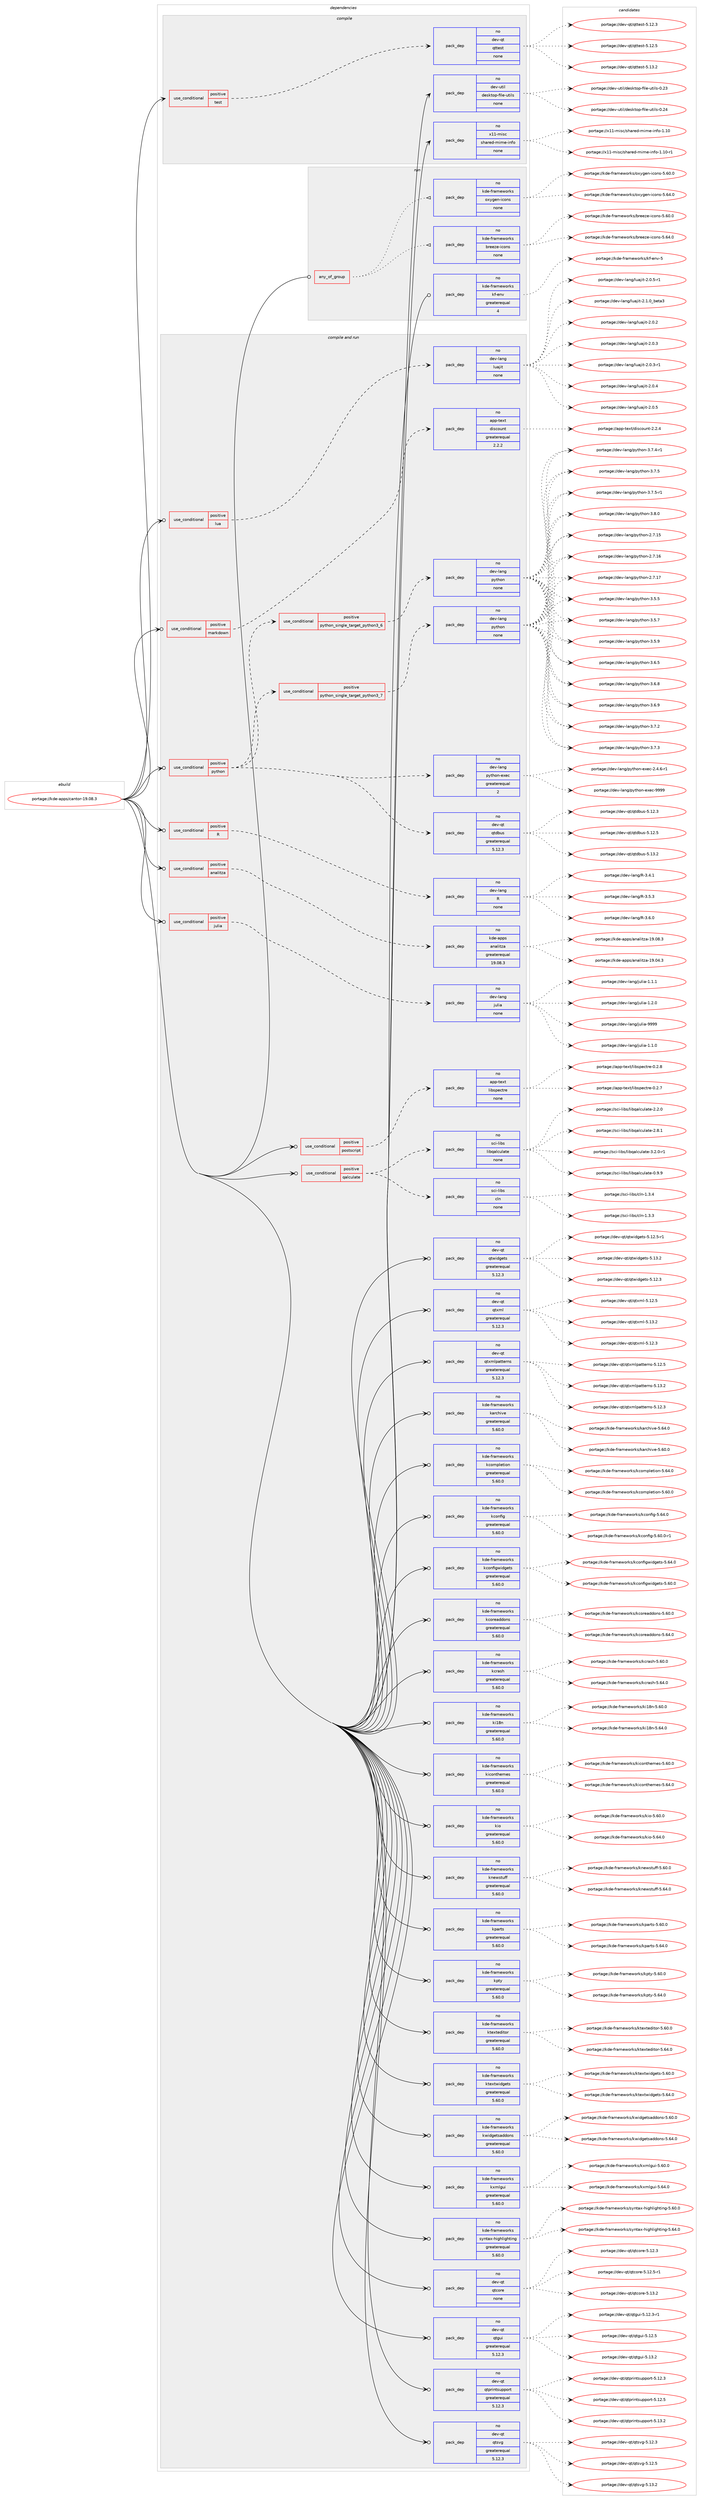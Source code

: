 digraph prolog {

# *************
# Graph options
# *************

newrank=true;
concentrate=true;
compound=true;
graph [rankdir=LR,fontname=Helvetica,fontsize=10,ranksep=1.5];#, ranksep=2.5, nodesep=0.2];
edge  [arrowhead=vee];
node  [fontname=Helvetica,fontsize=10];

# **********
# The ebuild
# **********

subgraph cluster_leftcol {
color=gray;
rank=same;
label=<<i>ebuild</i>>;
id [label="portage://kde-apps/cantor-19.08.3", color=red, width=4, href="../kde-apps/cantor-19.08.3.svg"];
}

# ****************
# The dependencies
# ****************

subgraph cluster_midcol {
color=gray;
label=<<i>dependencies</i>>;
subgraph cluster_compile {
fillcolor="#eeeeee";
style=filled;
label=<<i>compile</i>>;
subgraph cond74931 {
dependency285384 [label=<<TABLE BORDER="0" CELLBORDER="1" CELLSPACING="0" CELLPADDING="4"><TR><TD ROWSPAN="3" CELLPADDING="10">use_conditional</TD></TR><TR><TD>positive</TD></TR><TR><TD>test</TD></TR></TABLE>>, shape=none, color=red];
subgraph pack206241 {
dependency285385 [label=<<TABLE BORDER="0" CELLBORDER="1" CELLSPACING="0" CELLPADDING="4" WIDTH="220"><TR><TD ROWSPAN="6" CELLPADDING="30">pack_dep</TD></TR><TR><TD WIDTH="110">no</TD></TR><TR><TD>dev-qt</TD></TR><TR><TD>qttest</TD></TR><TR><TD>none</TD></TR><TR><TD></TD></TR></TABLE>>, shape=none, color=blue];
}
dependency285384:e -> dependency285385:w [weight=20,style="dashed",arrowhead="vee"];
}
id:e -> dependency285384:w [weight=20,style="solid",arrowhead="vee"];
subgraph pack206242 {
dependency285386 [label=<<TABLE BORDER="0" CELLBORDER="1" CELLSPACING="0" CELLPADDING="4" WIDTH="220"><TR><TD ROWSPAN="6" CELLPADDING="30">pack_dep</TD></TR><TR><TD WIDTH="110">no</TD></TR><TR><TD>dev-util</TD></TR><TR><TD>desktop-file-utils</TD></TR><TR><TD>none</TD></TR><TR><TD></TD></TR></TABLE>>, shape=none, color=blue];
}
id:e -> dependency285386:w [weight=20,style="solid",arrowhead="vee"];
subgraph pack206243 {
dependency285387 [label=<<TABLE BORDER="0" CELLBORDER="1" CELLSPACING="0" CELLPADDING="4" WIDTH="220"><TR><TD ROWSPAN="6" CELLPADDING="30">pack_dep</TD></TR><TR><TD WIDTH="110">no</TD></TR><TR><TD>x11-misc</TD></TR><TR><TD>shared-mime-info</TD></TR><TR><TD>none</TD></TR><TR><TD></TD></TR></TABLE>>, shape=none, color=blue];
}
id:e -> dependency285387:w [weight=20,style="solid",arrowhead="vee"];
}
subgraph cluster_compileandrun {
fillcolor="#eeeeee";
style=filled;
label=<<i>compile and run</i>>;
subgraph cond74932 {
dependency285388 [label=<<TABLE BORDER="0" CELLBORDER="1" CELLSPACING="0" CELLPADDING="4"><TR><TD ROWSPAN="3" CELLPADDING="10">use_conditional</TD></TR><TR><TD>positive</TD></TR><TR><TD>R</TD></TR></TABLE>>, shape=none, color=red];
subgraph pack206244 {
dependency285389 [label=<<TABLE BORDER="0" CELLBORDER="1" CELLSPACING="0" CELLPADDING="4" WIDTH="220"><TR><TD ROWSPAN="6" CELLPADDING="30">pack_dep</TD></TR><TR><TD WIDTH="110">no</TD></TR><TR><TD>dev-lang</TD></TR><TR><TD>R</TD></TR><TR><TD>none</TD></TR><TR><TD></TD></TR></TABLE>>, shape=none, color=blue];
}
dependency285388:e -> dependency285389:w [weight=20,style="dashed",arrowhead="vee"];
}
id:e -> dependency285388:w [weight=20,style="solid",arrowhead="odotvee"];
subgraph cond74933 {
dependency285390 [label=<<TABLE BORDER="0" CELLBORDER="1" CELLSPACING="0" CELLPADDING="4"><TR><TD ROWSPAN="3" CELLPADDING="10">use_conditional</TD></TR><TR><TD>positive</TD></TR><TR><TD>analitza</TD></TR></TABLE>>, shape=none, color=red];
subgraph pack206245 {
dependency285391 [label=<<TABLE BORDER="0" CELLBORDER="1" CELLSPACING="0" CELLPADDING="4" WIDTH="220"><TR><TD ROWSPAN="6" CELLPADDING="30">pack_dep</TD></TR><TR><TD WIDTH="110">no</TD></TR><TR><TD>kde-apps</TD></TR><TR><TD>analitza</TD></TR><TR><TD>greaterequal</TD></TR><TR><TD>19.08.3</TD></TR></TABLE>>, shape=none, color=blue];
}
dependency285390:e -> dependency285391:w [weight=20,style="dashed",arrowhead="vee"];
}
id:e -> dependency285390:w [weight=20,style="solid",arrowhead="odotvee"];
subgraph cond74934 {
dependency285392 [label=<<TABLE BORDER="0" CELLBORDER="1" CELLSPACING="0" CELLPADDING="4"><TR><TD ROWSPAN="3" CELLPADDING="10">use_conditional</TD></TR><TR><TD>positive</TD></TR><TR><TD>julia</TD></TR></TABLE>>, shape=none, color=red];
subgraph pack206246 {
dependency285393 [label=<<TABLE BORDER="0" CELLBORDER="1" CELLSPACING="0" CELLPADDING="4" WIDTH="220"><TR><TD ROWSPAN="6" CELLPADDING="30">pack_dep</TD></TR><TR><TD WIDTH="110">no</TD></TR><TR><TD>dev-lang</TD></TR><TR><TD>julia</TD></TR><TR><TD>none</TD></TR><TR><TD></TD></TR></TABLE>>, shape=none, color=blue];
}
dependency285392:e -> dependency285393:w [weight=20,style="dashed",arrowhead="vee"];
}
id:e -> dependency285392:w [weight=20,style="solid",arrowhead="odotvee"];
subgraph cond74935 {
dependency285394 [label=<<TABLE BORDER="0" CELLBORDER="1" CELLSPACING="0" CELLPADDING="4"><TR><TD ROWSPAN="3" CELLPADDING="10">use_conditional</TD></TR><TR><TD>positive</TD></TR><TR><TD>lua</TD></TR></TABLE>>, shape=none, color=red];
subgraph pack206247 {
dependency285395 [label=<<TABLE BORDER="0" CELLBORDER="1" CELLSPACING="0" CELLPADDING="4" WIDTH="220"><TR><TD ROWSPAN="6" CELLPADDING="30">pack_dep</TD></TR><TR><TD WIDTH="110">no</TD></TR><TR><TD>dev-lang</TD></TR><TR><TD>luajit</TD></TR><TR><TD>none</TD></TR><TR><TD></TD></TR></TABLE>>, shape=none, color=blue];
}
dependency285394:e -> dependency285395:w [weight=20,style="dashed",arrowhead="vee"];
}
id:e -> dependency285394:w [weight=20,style="solid",arrowhead="odotvee"];
subgraph cond74936 {
dependency285396 [label=<<TABLE BORDER="0" CELLBORDER="1" CELLSPACING="0" CELLPADDING="4"><TR><TD ROWSPAN="3" CELLPADDING="10">use_conditional</TD></TR><TR><TD>positive</TD></TR><TR><TD>markdown</TD></TR></TABLE>>, shape=none, color=red];
subgraph pack206248 {
dependency285397 [label=<<TABLE BORDER="0" CELLBORDER="1" CELLSPACING="0" CELLPADDING="4" WIDTH="220"><TR><TD ROWSPAN="6" CELLPADDING="30">pack_dep</TD></TR><TR><TD WIDTH="110">no</TD></TR><TR><TD>app-text</TD></TR><TR><TD>discount</TD></TR><TR><TD>greaterequal</TD></TR><TR><TD>2.2.2</TD></TR></TABLE>>, shape=none, color=blue];
}
dependency285396:e -> dependency285397:w [weight=20,style="dashed",arrowhead="vee"];
}
id:e -> dependency285396:w [weight=20,style="solid",arrowhead="odotvee"];
subgraph cond74937 {
dependency285398 [label=<<TABLE BORDER="0" CELLBORDER="1" CELLSPACING="0" CELLPADDING="4"><TR><TD ROWSPAN="3" CELLPADDING="10">use_conditional</TD></TR><TR><TD>positive</TD></TR><TR><TD>postscript</TD></TR></TABLE>>, shape=none, color=red];
subgraph pack206249 {
dependency285399 [label=<<TABLE BORDER="0" CELLBORDER="1" CELLSPACING="0" CELLPADDING="4" WIDTH="220"><TR><TD ROWSPAN="6" CELLPADDING="30">pack_dep</TD></TR><TR><TD WIDTH="110">no</TD></TR><TR><TD>app-text</TD></TR><TR><TD>libspectre</TD></TR><TR><TD>none</TD></TR><TR><TD></TD></TR></TABLE>>, shape=none, color=blue];
}
dependency285398:e -> dependency285399:w [weight=20,style="dashed",arrowhead="vee"];
}
id:e -> dependency285398:w [weight=20,style="solid",arrowhead="odotvee"];
subgraph cond74938 {
dependency285400 [label=<<TABLE BORDER="0" CELLBORDER="1" CELLSPACING="0" CELLPADDING="4"><TR><TD ROWSPAN="3" CELLPADDING="10">use_conditional</TD></TR><TR><TD>positive</TD></TR><TR><TD>python</TD></TR></TABLE>>, shape=none, color=red];
subgraph cond74939 {
dependency285401 [label=<<TABLE BORDER="0" CELLBORDER="1" CELLSPACING="0" CELLPADDING="4"><TR><TD ROWSPAN="3" CELLPADDING="10">use_conditional</TD></TR><TR><TD>positive</TD></TR><TR><TD>python_single_target_python3_6</TD></TR></TABLE>>, shape=none, color=red];
subgraph pack206250 {
dependency285402 [label=<<TABLE BORDER="0" CELLBORDER="1" CELLSPACING="0" CELLPADDING="4" WIDTH="220"><TR><TD ROWSPAN="6" CELLPADDING="30">pack_dep</TD></TR><TR><TD WIDTH="110">no</TD></TR><TR><TD>dev-lang</TD></TR><TR><TD>python</TD></TR><TR><TD>none</TD></TR><TR><TD></TD></TR></TABLE>>, shape=none, color=blue];
}
dependency285401:e -> dependency285402:w [weight=20,style="dashed",arrowhead="vee"];
}
dependency285400:e -> dependency285401:w [weight=20,style="dashed",arrowhead="vee"];
subgraph cond74940 {
dependency285403 [label=<<TABLE BORDER="0" CELLBORDER="1" CELLSPACING="0" CELLPADDING="4"><TR><TD ROWSPAN="3" CELLPADDING="10">use_conditional</TD></TR><TR><TD>positive</TD></TR><TR><TD>python_single_target_python3_7</TD></TR></TABLE>>, shape=none, color=red];
subgraph pack206251 {
dependency285404 [label=<<TABLE BORDER="0" CELLBORDER="1" CELLSPACING="0" CELLPADDING="4" WIDTH="220"><TR><TD ROWSPAN="6" CELLPADDING="30">pack_dep</TD></TR><TR><TD WIDTH="110">no</TD></TR><TR><TD>dev-lang</TD></TR><TR><TD>python</TD></TR><TR><TD>none</TD></TR><TR><TD></TD></TR></TABLE>>, shape=none, color=blue];
}
dependency285403:e -> dependency285404:w [weight=20,style="dashed",arrowhead="vee"];
}
dependency285400:e -> dependency285403:w [weight=20,style="dashed",arrowhead="vee"];
subgraph pack206252 {
dependency285405 [label=<<TABLE BORDER="0" CELLBORDER="1" CELLSPACING="0" CELLPADDING="4" WIDTH="220"><TR><TD ROWSPAN="6" CELLPADDING="30">pack_dep</TD></TR><TR><TD WIDTH="110">no</TD></TR><TR><TD>dev-lang</TD></TR><TR><TD>python-exec</TD></TR><TR><TD>greaterequal</TD></TR><TR><TD>2</TD></TR></TABLE>>, shape=none, color=blue];
}
dependency285400:e -> dependency285405:w [weight=20,style="dashed",arrowhead="vee"];
subgraph pack206253 {
dependency285406 [label=<<TABLE BORDER="0" CELLBORDER="1" CELLSPACING="0" CELLPADDING="4" WIDTH="220"><TR><TD ROWSPAN="6" CELLPADDING="30">pack_dep</TD></TR><TR><TD WIDTH="110">no</TD></TR><TR><TD>dev-qt</TD></TR><TR><TD>qtdbus</TD></TR><TR><TD>greaterequal</TD></TR><TR><TD>5.12.3</TD></TR></TABLE>>, shape=none, color=blue];
}
dependency285400:e -> dependency285406:w [weight=20,style="dashed",arrowhead="vee"];
}
id:e -> dependency285400:w [weight=20,style="solid",arrowhead="odotvee"];
subgraph cond74941 {
dependency285407 [label=<<TABLE BORDER="0" CELLBORDER="1" CELLSPACING="0" CELLPADDING="4"><TR><TD ROWSPAN="3" CELLPADDING="10">use_conditional</TD></TR><TR><TD>positive</TD></TR><TR><TD>qalculate</TD></TR></TABLE>>, shape=none, color=red];
subgraph pack206254 {
dependency285408 [label=<<TABLE BORDER="0" CELLBORDER="1" CELLSPACING="0" CELLPADDING="4" WIDTH="220"><TR><TD ROWSPAN="6" CELLPADDING="30">pack_dep</TD></TR><TR><TD WIDTH="110">no</TD></TR><TR><TD>sci-libs</TD></TR><TR><TD>cln</TD></TR><TR><TD>none</TD></TR><TR><TD></TD></TR></TABLE>>, shape=none, color=blue];
}
dependency285407:e -> dependency285408:w [weight=20,style="dashed",arrowhead="vee"];
subgraph pack206255 {
dependency285409 [label=<<TABLE BORDER="0" CELLBORDER="1" CELLSPACING="0" CELLPADDING="4" WIDTH="220"><TR><TD ROWSPAN="6" CELLPADDING="30">pack_dep</TD></TR><TR><TD WIDTH="110">no</TD></TR><TR><TD>sci-libs</TD></TR><TR><TD>libqalculate</TD></TR><TR><TD>none</TD></TR><TR><TD></TD></TR></TABLE>>, shape=none, color=blue];
}
dependency285407:e -> dependency285409:w [weight=20,style="dashed",arrowhead="vee"];
}
id:e -> dependency285407:w [weight=20,style="solid",arrowhead="odotvee"];
subgraph pack206256 {
dependency285410 [label=<<TABLE BORDER="0" CELLBORDER="1" CELLSPACING="0" CELLPADDING="4" WIDTH="220"><TR><TD ROWSPAN="6" CELLPADDING="30">pack_dep</TD></TR><TR><TD WIDTH="110">no</TD></TR><TR><TD>dev-qt</TD></TR><TR><TD>qtcore</TD></TR><TR><TD>none</TD></TR><TR><TD></TD></TR></TABLE>>, shape=none, color=blue];
}
id:e -> dependency285410:w [weight=20,style="solid",arrowhead="odotvee"];
subgraph pack206257 {
dependency285411 [label=<<TABLE BORDER="0" CELLBORDER="1" CELLSPACING="0" CELLPADDING="4" WIDTH="220"><TR><TD ROWSPAN="6" CELLPADDING="30">pack_dep</TD></TR><TR><TD WIDTH="110">no</TD></TR><TR><TD>dev-qt</TD></TR><TR><TD>qtgui</TD></TR><TR><TD>greaterequal</TD></TR><TR><TD>5.12.3</TD></TR></TABLE>>, shape=none, color=blue];
}
id:e -> dependency285411:w [weight=20,style="solid",arrowhead="odotvee"];
subgraph pack206258 {
dependency285412 [label=<<TABLE BORDER="0" CELLBORDER="1" CELLSPACING="0" CELLPADDING="4" WIDTH="220"><TR><TD ROWSPAN="6" CELLPADDING="30">pack_dep</TD></TR><TR><TD WIDTH="110">no</TD></TR><TR><TD>dev-qt</TD></TR><TR><TD>qtprintsupport</TD></TR><TR><TD>greaterequal</TD></TR><TR><TD>5.12.3</TD></TR></TABLE>>, shape=none, color=blue];
}
id:e -> dependency285412:w [weight=20,style="solid",arrowhead="odotvee"];
subgraph pack206259 {
dependency285413 [label=<<TABLE BORDER="0" CELLBORDER="1" CELLSPACING="0" CELLPADDING="4" WIDTH="220"><TR><TD ROWSPAN="6" CELLPADDING="30">pack_dep</TD></TR><TR><TD WIDTH="110">no</TD></TR><TR><TD>dev-qt</TD></TR><TR><TD>qtsvg</TD></TR><TR><TD>greaterequal</TD></TR><TR><TD>5.12.3</TD></TR></TABLE>>, shape=none, color=blue];
}
id:e -> dependency285413:w [weight=20,style="solid",arrowhead="odotvee"];
subgraph pack206260 {
dependency285414 [label=<<TABLE BORDER="0" CELLBORDER="1" CELLSPACING="0" CELLPADDING="4" WIDTH="220"><TR><TD ROWSPAN="6" CELLPADDING="30">pack_dep</TD></TR><TR><TD WIDTH="110">no</TD></TR><TR><TD>dev-qt</TD></TR><TR><TD>qtwidgets</TD></TR><TR><TD>greaterequal</TD></TR><TR><TD>5.12.3</TD></TR></TABLE>>, shape=none, color=blue];
}
id:e -> dependency285414:w [weight=20,style="solid",arrowhead="odotvee"];
subgraph pack206261 {
dependency285415 [label=<<TABLE BORDER="0" CELLBORDER="1" CELLSPACING="0" CELLPADDING="4" WIDTH="220"><TR><TD ROWSPAN="6" CELLPADDING="30">pack_dep</TD></TR><TR><TD WIDTH="110">no</TD></TR><TR><TD>dev-qt</TD></TR><TR><TD>qtxml</TD></TR><TR><TD>greaterequal</TD></TR><TR><TD>5.12.3</TD></TR></TABLE>>, shape=none, color=blue];
}
id:e -> dependency285415:w [weight=20,style="solid",arrowhead="odotvee"];
subgraph pack206262 {
dependency285416 [label=<<TABLE BORDER="0" CELLBORDER="1" CELLSPACING="0" CELLPADDING="4" WIDTH="220"><TR><TD ROWSPAN="6" CELLPADDING="30">pack_dep</TD></TR><TR><TD WIDTH="110">no</TD></TR><TR><TD>dev-qt</TD></TR><TR><TD>qtxmlpatterns</TD></TR><TR><TD>greaterequal</TD></TR><TR><TD>5.12.3</TD></TR></TABLE>>, shape=none, color=blue];
}
id:e -> dependency285416:w [weight=20,style="solid",arrowhead="odotvee"];
subgraph pack206263 {
dependency285417 [label=<<TABLE BORDER="0" CELLBORDER="1" CELLSPACING="0" CELLPADDING="4" WIDTH="220"><TR><TD ROWSPAN="6" CELLPADDING="30">pack_dep</TD></TR><TR><TD WIDTH="110">no</TD></TR><TR><TD>kde-frameworks</TD></TR><TR><TD>karchive</TD></TR><TR><TD>greaterequal</TD></TR><TR><TD>5.60.0</TD></TR></TABLE>>, shape=none, color=blue];
}
id:e -> dependency285417:w [weight=20,style="solid",arrowhead="odotvee"];
subgraph pack206264 {
dependency285418 [label=<<TABLE BORDER="0" CELLBORDER="1" CELLSPACING="0" CELLPADDING="4" WIDTH="220"><TR><TD ROWSPAN="6" CELLPADDING="30">pack_dep</TD></TR><TR><TD WIDTH="110">no</TD></TR><TR><TD>kde-frameworks</TD></TR><TR><TD>kcompletion</TD></TR><TR><TD>greaterequal</TD></TR><TR><TD>5.60.0</TD></TR></TABLE>>, shape=none, color=blue];
}
id:e -> dependency285418:w [weight=20,style="solid",arrowhead="odotvee"];
subgraph pack206265 {
dependency285419 [label=<<TABLE BORDER="0" CELLBORDER="1" CELLSPACING="0" CELLPADDING="4" WIDTH="220"><TR><TD ROWSPAN="6" CELLPADDING="30">pack_dep</TD></TR><TR><TD WIDTH="110">no</TD></TR><TR><TD>kde-frameworks</TD></TR><TR><TD>kconfig</TD></TR><TR><TD>greaterequal</TD></TR><TR><TD>5.60.0</TD></TR></TABLE>>, shape=none, color=blue];
}
id:e -> dependency285419:w [weight=20,style="solid",arrowhead="odotvee"];
subgraph pack206266 {
dependency285420 [label=<<TABLE BORDER="0" CELLBORDER="1" CELLSPACING="0" CELLPADDING="4" WIDTH="220"><TR><TD ROWSPAN="6" CELLPADDING="30">pack_dep</TD></TR><TR><TD WIDTH="110">no</TD></TR><TR><TD>kde-frameworks</TD></TR><TR><TD>kconfigwidgets</TD></TR><TR><TD>greaterequal</TD></TR><TR><TD>5.60.0</TD></TR></TABLE>>, shape=none, color=blue];
}
id:e -> dependency285420:w [weight=20,style="solid",arrowhead="odotvee"];
subgraph pack206267 {
dependency285421 [label=<<TABLE BORDER="0" CELLBORDER="1" CELLSPACING="0" CELLPADDING="4" WIDTH="220"><TR><TD ROWSPAN="6" CELLPADDING="30">pack_dep</TD></TR><TR><TD WIDTH="110">no</TD></TR><TR><TD>kde-frameworks</TD></TR><TR><TD>kcoreaddons</TD></TR><TR><TD>greaterequal</TD></TR><TR><TD>5.60.0</TD></TR></TABLE>>, shape=none, color=blue];
}
id:e -> dependency285421:w [weight=20,style="solid",arrowhead="odotvee"];
subgraph pack206268 {
dependency285422 [label=<<TABLE BORDER="0" CELLBORDER="1" CELLSPACING="0" CELLPADDING="4" WIDTH="220"><TR><TD ROWSPAN="6" CELLPADDING="30">pack_dep</TD></TR><TR><TD WIDTH="110">no</TD></TR><TR><TD>kde-frameworks</TD></TR><TR><TD>kcrash</TD></TR><TR><TD>greaterequal</TD></TR><TR><TD>5.60.0</TD></TR></TABLE>>, shape=none, color=blue];
}
id:e -> dependency285422:w [weight=20,style="solid",arrowhead="odotvee"];
subgraph pack206269 {
dependency285423 [label=<<TABLE BORDER="0" CELLBORDER="1" CELLSPACING="0" CELLPADDING="4" WIDTH="220"><TR><TD ROWSPAN="6" CELLPADDING="30">pack_dep</TD></TR><TR><TD WIDTH="110">no</TD></TR><TR><TD>kde-frameworks</TD></TR><TR><TD>ki18n</TD></TR><TR><TD>greaterequal</TD></TR><TR><TD>5.60.0</TD></TR></TABLE>>, shape=none, color=blue];
}
id:e -> dependency285423:w [weight=20,style="solid",arrowhead="odotvee"];
subgraph pack206270 {
dependency285424 [label=<<TABLE BORDER="0" CELLBORDER="1" CELLSPACING="0" CELLPADDING="4" WIDTH="220"><TR><TD ROWSPAN="6" CELLPADDING="30">pack_dep</TD></TR><TR><TD WIDTH="110">no</TD></TR><TR><TD>kde-frameworks</TD></TR><TR><TD>kiconthemes</TD></TR><TR><TD>greaterequal</TD></TR><TR><TD>5.60.0</TD></TR></TABLE>>, shape=none, color=blue];
}
id:e -> dependency285424:w [weight=20,style="solid",arrowhead="odotvee"];
subgraph pack206271 {
dependency285425 [label=<<TABLE BORDER="0" CELLBORDER="1" CELLSPACING="0" CELLPADDING="4" WIDTH="220"><TR><TD ROWSPAN="6" CELLPADDING="30">pack_dep</TD></TR><TR><TD WIDTH="110">no</TD></TR><TR><TD>kde-frameworks</TD></TR><TR><TD>kio</TD></TR><TR><TD>greaterequal</TD></TR><TR><TD>5.60.0</TD></TR></TABLE>>, shape=none, color=blue];
}
id:e -> dependency285425:w [weight=20,style="solid",arrowhead="odotvee"];
subgraph pack206272 {
dependency285426 [label=<<TABLE BORDER="0" CELLBORDER="1" CELLSPACING="0" CELLPADDING="4" WIDTH="220"><TR><TD ROWSPAN="6" CELLPADDING="30">pack_dep</TD></TR><TR><TD WIDTH="110">no</TD></TR><TR><TD>kde-frameworks</TD></TR><TR><TD>knewstuff</TD></TR><TR><TD>greaterequal</TD></TR><TR><TD>5.60.0</TD></TR></TABLE>>, shape=none, color=blue];
}
id:e -> dependency285426:w [weight=20,style="solid",arrowhead="odotvee"];
subgraph pack206273 {
dependency285427 [label=<<TABLE BORDER="0" CELLBORDER="1" CELLSPACING="0" CELLPADDING="4" WIDTH="220"><TR><TD ROWSPAN="6" CELLPADDING="30">pack_dep</TD></TR><TR><TD WIDTH="110">no</TD></TR><TR><TD>kde-frameworks</TD></TR><TR><TD>kparts</TD></TR><TR><TD>greaterequal</TD></TR><TR><TD>5.60.0</TD></TR></TABLE>>, shape=none, color=blue];
}
id:e -> dependency285427:w [weight=20,style="solid",arrowhead="odotvee"];
subgraph pack206274 {
dependency285428 [label=<<TABLE BORDER="0" CELLBORDER="1" CELLSPACING="0" CELLPADDING="4" WIDTH="220"><TR><TD ROWSPAN="6" CELLPADDING="30">pack_dep</TD></TR><TR><TD WIDTH="110">no</TD></TR><TR><TD>kde-frameworks</TD></TR><TR><TD>kpty</TD></TR><TR><TD>greaterequal</TD></TR><TR><TD>5.60.0</TD></TR></TABLE>>, shape=none, color=blue];
}
id:e -> dependency285428:w [weight=20,style="solid",arrowhead="odotvee"];
subgraph pack206275 {
dependency285429 [label=<<TABLE BORDER="0" CELLBORDER="1" CELLSPACING="0" CELLPADDING="4" WIDTH="220"><TR><TD ROWSPAN="6" CELLPADDING="30">pack_dep</TD></TR><TR><TD WIDTH="110">no</TD></TR><TR><TD>kde-frameworks</TD></TR><TR><TD>ktexteditor</TD></TR><TR><TD>greaterequal</TD></TR><TR><TD>5.60.0</TD></TR></TABLE>>, shape=none, color=blue];
}
id:e -> dependency285429:w [weight=20,style="solid",arrowhead="odotvee"];
subgraph pack206276 {
dependency285430 [label=<<TABLE BORDER="0" CELLBORDER="1" CELLSPACING="0" CELLPADDING="4" WIDTH="220"><TR><TD ROWSPAN="6" CELLPADDING="30">pack_dep</TD></TR><TR><TD WIDTH="110">no</TD></TR><TR><TD>kde-frameworks</TD></TR><TR><TD>ktextwidgets</TD></TR><TR><TD>greaterequal</TD></TR><TR><TD>5.60.0</TD></TR></TABLE>>, shape=none, color=blue];
}
id:e -> dependency285430:w [weight=20,style="solid",arrowhead="odotvee"];
subgraph pack206277 {
dependency285431 [label=<<TABLE BORDER="0" CELLBORDER="1" CELLSPACING="0" CELLPADDING="4" WIDTH="220"><TR><TD ROWSPAN="6" CELLPADDING="30">pack_dep</TD></TR><TR><TD WIDTH="110">no</TD></TR><TR><TD>kde-frameworks</TD></TR><TR><TD>kwidgetsaddons</TD></TR><TR><TD>greaterequal</TD></TR><TR><TD>5.60.0</TD></TR></TABLE>>, shape=none, color=blue];
}
id:e -> dependency285431:w [weight=20,style="solid",arrowhead="odotvee"];
subgraph pack206278 {
dependency285432 [label=<<TABLE BORDER="0" CELLBORDER="1" CELLSPACING="0" CELLPADDING="4" WIDTH="220"><TR><TD ROWSPAN="6" CELLPADDING="30">pack_dep</TD></TR><TR><TD WIDTH="110">no</TD></TR><TR><TD>kde-frameworks</TD></TR><TR><TD>kxmlgui</TD></TR><TR><TD>greaterequal</TD></TR><TR><TD>5.60.0</TD></TR></TABLE>>, shape=none, color=blue];
}
id:e -> dependency285432:w [weight=20,style="solid",arrowhead="odotvee"];
subgraph pack206279 {
dependency285433 [label=<<TABLE BORDER="0" CELLBORDER="1" CELLSPACING="0" CELLPADDING="4" WIDTH="220"><TR><TD ROWSPAN="6" CELLPADDING="30">pack_dep</TD></TR><TR><TD WIDTH="110">no</TD></TR><TR><TD>kde-frameworks</TD></TR><TR><TD>syntax-highlighting</TD></TR><TR><TD>greaterequal</TD></TR><TR><TD>5.60.0</TD></TR></TABLE>>, shape=none, color=blue];
}
id:e -> dependency285433:w [weight=20,style="solid",arrowhead="odotvee"];
}
subgraph cluster_run {
fillcolor="#eeeeee";
style=filled;
label=<<i>run</i>>;
subgraph any4111 {
dependency285434 [label=<<TABLE BORDER="0" CELLBORDER="1" CELLSPACING="0" CELLPADDING="4"><TR><TD CELLPADDING="10">any_of_group</TD></TR></TABLE>>, shape=none, color=red];subgraph pack206280 {
dependency285435 [label=<<TABLE BORDER="0" CELLBORDER="1" CELLSPACING="0" CELLPADDING="4" WIDTH="220"><TR><TD ROWSPAN="6" CELLPADDING="30">pack_dep</TD></TR><TR><TD WIDTH="110">no</TD></TR><TR><TD>kde-frameworks</TD></TR><TR><TD>breeze-icons</TD></TR><TR><TD>none</TD></TR><TR><TD></TD></TR></TABLE>>, shape=none, color=blue];
}
dependency285434:e -> dependency285435:w [weight=20,style="dotted",arrowhead="oinv"];
subgraph pack206281 {
dependency285436 [label=<<TABLE BORDER="0" CELLBORDER="1" CELLSPACING="0" CELLPADDING="4" WIDTH="220"><TR><TD ROWSPAN="6" CELLPADDING="30">pack_dep</TD></TR><TR><TD WIDTH="110">no</TD></TR><TR><TD>kde-frameworks</TD></TR><TR><TD>oxygen-icons</TD></TR><TR><TD>none</TD></TR><TR><TD></TD></TR></TABLE>>, shape=none, color=blue];
}
dependency285434:e -> dependency285436:w [weight=20,style="dotted",arrowhead="oinv"];
}
id:e -> dependency285434:w [weight=20,style="solid",arrowhead="odot"];
subgraph pack206282 {
dependency285437 [label=<<TABLE BORDER="0" CELLBORDER="1" CELLSPACING="0" CELLPADDING="4" WIDTH="220"><TR><TD ROWSPAN="6" CELLPADDING="30">pack_dep</TD></TR><TR><TD WIDTH="110">no</TD></TR><TR><TD>kde-frameworks</TD></TR><TR><TD>kf-env</TD></TR><TR><TD>greaterequal</TD></TR><TR><TD>4</TD></TR></TABLE>>, shape=none, color=blue];
}
id:e -> dependency285437:w [weight=20,style="solid",arrowhead="odot"];
}
}

# **************
# The candidates
# **************

subgraph cluster_choices {
rank=same;
color=gray;
label=<<i>candidates</i>>;

subgraph choice206241 {
color=black;
nodesep=1;
choiceportage100101118451131164711311611610111511645534649504651 [label="portage://dev-qt/qttest-5.12.3", color=red, width=4,href="../dev-qt/qttest-5.12.3.svg"];
choiceportage100101118451131164711311611610111511645534649504653 [label="portage://dev-qt/qttest-5.12.5", color=red, width=4,href="../dev-qt/qttest-5.12.5.svg"];
choiceportage100101118451131164711311611610111511645534649514650 [label="portage://dev-qt/qttest-5.13.2", color=red, width=4,href="../dev-qt/qttest-5.13.2.svg"];
dependency285385:e -> choiceportage100101118451131164711311611610111511645534649504651:w [style=dotted,weight="100"];
dependency285385:e -> choiceportage100101118451131164711311611610111511645534649504653:w [style=dotted,weight="100"];
dependency285385:e -> choiceportage100101118451131164711311611610111511645534649514650:w [style=dotted,weight="100"];
}
subgraph choice206242 {
color=black;
nodesep=1;
choiceportage100101118451171161051084710010111510711611111245102105108101451171161051081154548465051 [label="portage://dev-util/desktop-file-utils-0.23", color=red, width=4,href="../dev-util/desktop-file-utils-0.23.svg"];
choiceportage100101118451171161051084710010111510711611111245102105108101451171161051081154548465052 [label="portage://dev-util/desktop-file-utils-0.24", color=red, width=4,href="../dev-util/desktop-file-utils-0.24.svg"];
dependency285386:e -> choiceportage100101118451171161051084710010111510711611111245102105108101451171161051081154548465051:w [style=dotted,weight="100"];
dependency285386:e -> choiceportage100101118451171161051084710010111510711611111245102105108101451171161051081154548465052:w [style=dotted,weight="100"];
}
subgraph choice206243 {
color=black;
nodesep=1;
choiceportage12049494510910511599471151049711410110045109105109101451051101021114549464948 [label="portage://x11-misc/shared-mime-info-1.10", color=red, width=4,href="../x11-misc/shared-mime-info-1.10.svg"];
choiceportage120494945109105115994711510497114101100451091051091014510511010211145494649484511449 [label="portage://x11-misc/shared-mime-info-1.10-r1", color=red, width=4,href="../x11-misc/shared-mime-info-1.10-r1.svg"];
dependency285387:e -> choiceportage12049494510910511599471151049711410110045109105109101451051101021114549464948:w [style=dotted,weight="100"];
dependency285387:e -> choiceportage120494945109105115994711510497114101100451091051091014510511010211145494649484511449:w [style=dotted,weight="100"];
}
subgraph choice206244 {
color=black;
nodesep=1;
choiceportage10010111845108971101034782455146524649 [label="portage://dev-lang/R-3.4.1", color=red, width=4,href="../dev-lang/R-3.4.1.svg"];
choiceportage10010111845108971101034782455146534651 [label="portage://dev-lang/R-3.5.3", color=red, width=4,href="../dev-lang/R-3.5.3.svg"];
choiceportage10010111845108971101034782455146544648 [label="portage://dev-lang/R-3.6.0", color=red, width=4,href="../dev-lang/R-3.6.0.svg"];
dependency285389:e -> choiceportage10010111845108971101034782455146524649:w [style=dotted,weight="100"];
dependency285389:e -> choiceportage10010111845108971101034782455146534651:w [style=dotted,weight="100"];
dependency285389:e -> choiceportage10010111845108971101034782455146544648:w [style=dotted,weight="100"];
}
subgraph choice206245 {
color=black;
nodesep=1;
choiceportage1071001014597112112115479711097108105116122974549574648524651 [label="portage://kde-apps/analitza-19.04.3", color=red, width=4,href="../kde-apps/analitza-19.04.3.svg"];
choiceportage1071001014597112112115479711097108105116122974549574648564651 [label="portage://kde-apps/analitza-19.08.3", color=red, width=4,href="../kde-apps/analitza-19.08.3.svg"];
dependency285391:e -> choiceportage1071001014597112112115479711097108105116122974549574648524651:w [style=dotted,weight="100"];
dependency285391:e -> choiceportage1071001014597112112115479711097108105116122974549574648564651:w [style=dotted,weight="100"];
}
subgraph choice206246 {
color=black;
nodesep=1;
choiceportage10010111845108971101034710611710810597454946494648 [label="portage://dev-lang/julia-1.1.0", color=red, width=4,href="../dev-lang/julia-1.1.0.svg"];
choiceportage10010111845108971101034710611710810597454946494649 [label="portage://dev-lang/julia-1.1.1", color=red, width=4,href="../dev-lang/julia-1.1.1.svg"];
choiceportage10010111845108971101034710611710810597454946504648 [label="portage://dev-lang/julia-1.2.0", color=red, width=4,href="../dev-lang/julia-1.2.0.svg"];
choiceportage100101118451089711010347106117108105974557575757 [label="portage://dev-lang/julia-9999", color=red, width=4,href="../dev-lang/julia-9999.svg"];
dependency285393:e -> choiceportage10010111845108971101034710611710810597454946494648:w [style=dotted,weight="100"];
dependency285393:e -> choiceportage10010111845108971101034710611710810597454946494649:w [style=dotted,weight="100"];
dependency285393:e -> choiceportage10010111845108971101034710611710810597454946504648:w [style=dotted,weight="100"];
dependency285393:e -> choiceportage100101118451089711010347106117108105974557575757:w [style=dotted,weight="100"];
}
subgraph choice206247 {
color=black;
nodesep=1;
choiceportage10010111845108971101034710811797106105116455046484650 [label="portage://dev-lang/luajit-2.0.2", color=red, width=4,href="../dev-lang/luajit-2.0.2.svg"];
choiceportage10010111845108971101034710811797106105116455046484651 [label="portage://dev-lang/luajit-2.0.3", color=red, width=4,href="../dev-lang/luajit-2.0.3.svg"];
choiceportage100101118451089711010347108117971061051164550464846514511449 [label="portage://dev-lang/luajit-2.0.3-r1", color=red, width=4,href="../dev-lang/luajit-2.0.3-r1.svg"];
choiceportage10010111845108971101034710811797106105116455046484652 [label="portage://dev-lang/luajit-2.0.4", color=red, width=4,href="../dev-lang/luajit-2.0.4.svg"];
choiceportage10010111845108971101034710811797106105116455046484653 [label="portage://dev-lang/luajit-2.0.5", color=red, width=4,href="../dev-lang/luajit-2.0.5.svg"];
choiceportage100101118451089711010347108117971061051164550464846534511449 [label="portage://dev-lang/luajit-2.0.5-r1", color=red, width=4,href="../dev-lang/luajit-2.0.5-r1.svg"];
choiceportage1001011184510897110103471081179710610511645504649464895981011169751 [label="portage://dev-lang/luajit-2.1.0_beta3", color=red, width=4,href="../dev-lang/luajit-2.1.0_beta3.svg"];
dependency285395:e -> choiceportage10010111845108971101034710811797106105116455046484650:w [style=dotted,weight="100"];
dependency285395:e -> choiceportage10010111845108971101034710811797106105116455046484651:w [style=dotted,weight="100"];
dependency285395:e -> choiceportage100101118451089711010347108117971061051164550464846514511449:w [style=dotted,weight="100"];
dependency285395:e -> choiceportage10010111845108971101034710811797106105116455046484652:w [style=dotted,weight="100"];
dependency285395:e -> choiceportage10010111845108971101034710811797106105116455046484653:w [style=dotted,weight="100"];
dependency285395:e -> choiceportage100101118451089711010347108117971061051164550464846534511449:w [style=dotted,weight="100"];
dependency285395:e -> choiceportage1001011184510897110103471081179710610511645504649464895981011169751:w [style=dotted,weight="100"];
}
subgraph choice206248 {
color=black;
nodesep=1;
choiceportage97112112451161011201164710010511599111117110116455046504652 [label="portage://app-text/discount-2.2.4", color=red, width=4,href="../app-text/discount-2.2.4.svg"];
dependency285397:e -> choiceportage97112112451161011201164710010511599111117110116455046504652:w [style=dotted,weight="100"];
}
subgraph choice206249 {
color=black;
nodesep=1;
choiceportage9711211245116101120116471081059811511210199116114101454846504655 [label="portage://app-text/libspectre-0.2.7", color=red, width=4,href="../app-text/libspectre-0.2.7.svg"];
choiceportage9711211245116101120116471081059811511210199116114101454846504656 [label="portage://app-text/libspectre-0.2.8", color=red, width=4,href="../app-text/libspectre-0.2.8.svg"];
dependency285399:e -> choiceportage9711211245116101120116471081059811511210199116114101454846504655:w [style=dotted,weight="100"];
dependency285399:e -> choiceportage9711211245116101120116471081059811511210199116114101454846504656:w [style=dotted,weight="100"];
}
subgraph choice206250 {
color=black;
nodesep=1;
choiceportage10010111845108971101034711212111610411111045504655464953 [label="portage://dev-lang/python-2.7.15", color=red, width=4,href="../dev-lang/python-2.7.15.svg"];
choiceportage10010111845108971101034711212111610411111045504655464954 [label="portage://dev-lang/python-2.7.16", color=red, width=4,href="../dev-lang/python-2.7.16.svg"];
choiceportage10010111845108971101034711212111610411111045504655464955 [label="portage://dev-lang/python-2.7.17", color=red, width=4,href="../dev-lang/python-2.7.17.svg"];
choiceportage100101118451089711010347112121116104111110455146534653 [label="portage://dev-lang/python-3.5.5", color=red, width=4,href="../dev-lang/python-3.5.5.svg"];
choiceportage100101118451089711010347112121116104111110455146534655 [label="portage://dev-lang/python-3.5.7", color=red, width=4,href="../dev-lang/python-3.5.7.svg"];
choiceportage100101118451089711010347112121116104111110455146534657 [label="portage://dev-lang/python-3.5.9", color=red, width=4,href="../dev-lang/python-3.5.9.svg"];
choiceportage100101118451089711010347112121116104111110455146544653 [label="portage://dev-lang/python-3.6.5", color=red, width=4,href="../dev-lang/python-3.6.5.svg"];
choiceportage100101118451089711010347112121116104111110455146544656 [label="portage://dev-lang/python-3.6.8", color=red, width=4,href="../dev-lang/python-3.6.8.svg"];
choiceportage100101118451089711010347112121116104111110455146544657 [label="portage://dev-lang/python-3.6.9", color=red, width=4,href="../dev-lang/python-3.6.9.svg"];
choiceportage100101118451089711010347112121116104111110455146554650 [label="portage://dev-lang/python-3.7.2", color=red, width=4,href="../dev-lang/python-3.7.2.svg"];
choiceportage100101118451089711010347112121116104111110455146554651 [label="portage://dev-lang/python-3.7.3", color=red, width=4,href="../dev-lang/python-3.7.3.svg"];
choiceportage1001011184510897110103471121211161041111104551465546524511449 [label="portage://dev-lang/python-3.7.4-r1", color=red, width=4,href="../dev-lang/python-3.7.4-r1.svg"];
choiceportage100101118451089711010347112121116104111110455146554653 [label="portage://dev-lang/python-3.7.5", color=red, width=4,href="../dev-lang/python-3.7.5.svg"];
choiceportage1001011184510897110103471121211161041111104551465546534511449 [label="portage://dev-lang/python-3.7.5-r1", color=red, width=4,href="../dev-lang/python-3.7.5-r1.svg"];
choiceportage100101118451089711010347112121116104111110455146564648 [label="portage://dev-lang/python-3.8.0", color=red, width=4,href="../dev-lang/python-3.8.0.svg"];
dependency285402:e -> choiceportage10010111845108971101034711212111610411111045504655464953:w [style=dotted,weight="100"];
dependency285402:e -> choiceportage10010111845108971101034711212111610411111045504655464954:w [style=dotted,weight="100"];
dependency285402:e -> choiceportage10010111845108971101034711212111610411111045504655464955:w [style=dotted,weight="100"];
dependency285402:e -> choiceportage100101118451089711010347112121116104111110455146534653:w [style=dotted,weight="100"];
dependency285402:e -> choiceportage100101118451089711010347112121116104111110455146534655:w [style=dotted,weight="100"];
dependency285402:e -> choiceportage100101118451089711010347112121116104111110455146534657:w [style=dotted,weight="100"];
dependency285402:e -> choiceportage100101118451089711010347112121116104111110455146544653:w [style=dotted,weight="100"];
dependency285402:e -> choiceportage100101118451089711010347112121116104111110455146544656:w [style=dotted,weight="100"];
dependency285402:e -> choiceportage100101118451089711010347112121116104111110455146544657:w [style=dotted,weight="100"];
dependency285402:e -> choiceportage100101118451089711010347112121116104111110455146554650:w [style=dotted,weight="100"];
dependency285402:e -> choiceportage100101118451089711010347112121116104111110455146554651:w [style=dotted,weight="100"];
dependency285402:e -> choiceportage1001011184510897110103471121211161041111104551465546524511449:w [style=dotted,weight="100"];
dependency285402:e -> choiceportage100101118451089711010347112121116104111110455146554653:w [style=dotted,weight="100"];
dependency285402:e -> choiceportage1001011184510897110103471121211161041111104551465546534511449:w [style=dotted,weight="100"];
dependency285402:e -> choiceportage100101118451089711010347112121116104111110455146564648:w [style=dotted,weight="100"];
}
subgraph choice206251 {
color=black;
nodesep=1;
choiceportage10010111845108971101034711212111610411111045504655464953 [label="portage://dev-lang/python-2.7.15", color=red, width=4,href="../dev-lang/python-2.7.15.svg"];
choiceportage10010111845108971101034711212111610411111045504655464954 [label="portage://dev-lang/python-2.7.16", color=red, width=4,href="../dev-lang/python-2.7.16.svg"];
choiceportage10010111845108971101034711212111610411111045504655464955 [label="portage://dev-lang/python-2.7.17", color=red, width=4,href="../dev-lang/python-2.7.17.svg"];
choiceportage100101118451089711010347112121116104111110455146534653 [label="portage://dev-lang/python-3.5.5", color=red, width=4,href="../dev-lang/python-3.5.5.svg"];
choiceportage100101118451089711010347112121116104111110455146534655 [label="portage://dev-lang/python-3.5.7", color=red, width=4,href="../dev-lang/python-3.5.7.svg"];
choiceportage100101118451089711010347112121116104111110455146534657 [label="portage://dev-lang/python-3.5.9", color=red, width=4,href="../dev-lang/python-3.5.9.svg"];
choiceportage100101118451089711010347112121116104111110455146544653 [label="portage://dev-lang/python-3.6.5", color=red, width=4,href="../dev-lang/python-3.6.5.svg"];
choiceportage100101118451089711010347112121116104111110455146544656 [label="portage://dev-lang/python-3.6.8", color=red, width=4,href="../dev-lang/python-3.6.8.svg"];
choiceportage100101118451089711010347112121116104111110455146544657 [label="portage://dev-lang/python-3.6.9", color=red, width=4,href="../dev-lang/python-3.6.9.svg"];
choiceportage100101118451089711010347112121116104111110455146554650 [label="portage://dev-lang/python-3.7.2", color=red, width=4,href="../dev-lang/python-3.7.2.svg"];
choiceportage100101118451089711010347112121116104111110455146554651 [label="portage://dev-lang/python-3.7.3", color=red, width=4,href="../dev-lang/python-3.7.3.svg"];
choiceportage1001011184510897110103471121211161041111104551465546524511449 [label="portage://dev-lang/python-3.7.4-r1", color=red, width=4,href="../dev-lang/python-3.7.4-r1.svg"];
choiceportage100101118451089711010347112121116104111110455146554653 [label="portage://dev-lang/python-3.7.5", color=red, width=4,href="../dev-lang/python-3.7.5.svg"];
choiceportage1001011184510897110103471121211161041111104551465546534511449 [label="portage://dev-lang/python-3.7.5-r1", color=red, width=4,href="../dev-lang/python-3.7.5-r1.svg"];
choiceportage100101118451089711010347112121116104111110455146564648 [label="portage://dev-lang/python-3.8.0", color=red, width=4,href="../dev-lang/python-3.8.0.svg"];
dependency285404:e -> choiceportage10010111845108971101034711212111610411111045504655464953:w [style=dotted,weight="100"];
dependency285404:e -> choiceportage10010111845108971101034711212111610411111045504655464954:w [style=dotted,weight="100"];
dependency285404:e -> choiceportage10010111845108971101034711212111610411111045504655464955:w [style=dotted,weight="100"];
dependency285404:e -> choiceportage100101118451089711010347112121116104111110455146534653:w [style=dotted,weight="100"];
dependency285404:e -> choiceportage100101118451089711010347112121116104111110455146534655:w [style=dotted,weight="100"];
dependency285404:e -> choiceportage100101118451089711010347112121116104111110455146534657:w [style=dotted,weight="100"];
dependency285404:e -> choiceportage100101118451089711010347112121116104111110455146544653:w [style=dotted,weight="100"];
dependency285404:e -> choiceportage100101118451089711010347112121116104111110455146544656:w [style=dotted,weight="100"];
dependency285404:e -> choiceportage100101118451089711010347112121116104111110455146544657:w [style=dotted,weight="100"];
dependency285404:e -> choiceportage100101118451089711010347112121116104111110455146554650:w [style=dotted,weight="100"];
dependency285404:e -> choiceportage100101118451089711010347112121116104111110455146554651:w [style=dotted,weight="100"];
dependency285404:e -> choiceportage1001011184510897110103471121211161041111104551465546524511449:w [style=dotted,weight="100"];
dependency285404:e -> choiceportage100101118451089711010347112121116104111110455146554653:w [style=dotted,weight="100"];
dependency285404:e -> choiceportage1001011184510897110103471121211161041111104551465546534511449:w [style=dotted,weight="100"];
dependency285404:e -> choiceportage100101118451089711010347112121116104111110455146564648:w [style=dotted,weight="100"];
}
subgraph choice206252 {
color=black;
nodesep=1;
choiceportage10010111845108971101034711212111610411111045101120101994550465246544511449 [label="portage://dev-lang/python-exec-2.4.6-r1", color=red, width=4,href="../dev-lang/python-exec-2.4.6-r1.svg"];
choiceportage10010111845108971101034711212111610411111045101120101994557575757 [label="portage://dev-lang/python-exec-9999", color=red, width=4,href="../dev-lang/python-exec-9999.svg"];
dependency285405:e -> choiceportage10010111845108971101034711212111610411111045101120101994550465246544511449:w [style=dotted,weight="100"];
dependency285405:e -> choiceportage10010111845108971101034711212111610411111045101120101994557575757:w [style=dotted,weight="100"];
}
subgraph choice206253 {
color=black;
nodesep=1;
choiceportage10010111845113116471131161009811711545534649504651 [label="portage://dev-qt/qtdbus-5.12.3", color=red, width=4,href="../dev-qt/qtdbus-5.12.3.svg"];
choiceportage10010111845113116471131161009811711545534649504653 [label="portage://dev-qt/qtdbus-5.12.5", color=red, width=4,href="../dev-qt/qtdbus-5.12.5.svg"];
choiceportage10010111845113116471131161009811711545534649514650 [label="portage://dev-qt/qtdbus-5.13.2", color=red, width=4,href="../dev-qt/qtdbus-5.13.2.svg"];
dependency285406:e -> choiceportage10010111845113116471131161009811711545534649504651:w [style=dotted,weight="100"];
dependency285406:e -> choiceportage10010111845113116471131161009811711545534649504653:w [style=dotted,weight="100"];
dependency285406:e -> choiceportage10010111845113116471131161009811711545534649514650:w [style=dotted,weight="100"];
}
subgraph choice206254 {
color=black;
nodesep=1;
choiceportage1159910545108105981154799108110454946514651 [label="portage://sci-libs/cln-1.3.3", color=red, width=4,href="../sci-libs/cln-1.3.3.svg"];
choiceportage1159910545108105981154799108110454946514652 [label="portage://sci-libs/cln-1.3.4", color=red, width=4,href="../sci-libs/cln-1.3.4.svg"];
dependency285408:e -> choiceportage1159910545108105981154799108110454946514651:w [style=dotted,weight="100"];
dependency285408:e -> choiceportage1159910545108105981154799108110454946514652:w [style=dotted,weight="100"];
}
subgraph choice206255 {
color=black;
nodesep=1;
choiceportage1159910545108105981154710810598113971089911710897116101454846574657 [label="portage://sci-libs/libqalculate-0.9.9", color=red, width=4,href="../sci-libs/libqalculate-0.9.9.svg"];
choiceportage1159910545108105981154710810598113971089911710897116101455046504648 [label="portage://sci-libs/libqalculate-2.2.0", color=red, width=4,href="../sci-libs/libqalculate-2.2.0.svg"];
choiceportage1159910545108105981154710810598113971089911710897116101455046564649 [label="portage://sci-libs/libqalculate-2.8.1", color=red, width=4,href="../sci-libs/libqalculate-2.8.1.svg"];
choiceportage11599105451081059811547108105981139710899117108971161014551465046484511449 [label="portage://sci-libs/libqalculate-3.2.0-r1", color=red, width=4,href="../sci-libs/libqalculate-3.2.0-r1.svg"];
dependency285409:e -> choiceportage1159910545108105981154710810598113971089911710897116101454846574657:w [style=dotted,weight="100"];
dependency285409:e -> choiceportage1159910545108105981154710810598113971089911710897116101455046504648:w [style=dotted,weight="100"];
dependency285409:e -> choiceportage1159910545108105981154710810598113971089911710897116101455046564649:w [style=dotted,weight="100"];
dependency285409:e -> choiceportage11599105451081059811547108105981139710899117108971161014551465046484511449:w [style=dotted,weight="100"];
}
subgraph choice206256 {
color=black;
nodesep=1;
choiceportage10010111845113116471131169911111410145534649504651 [label="portage://dev-qt/qtcore-5.12.3", color=red, width=4,href="../dev-qt/qtcore-5.12.3.svg"];
choiceportage100101118451131164711311699111114101455346495046534511449 [label="portage://dev-qt/qtcore-5.12.5-r1", color=red, width=4,href="../dev-qt/qtcore-5.12.5-r1.svg"];
choiceportage10010111845113116471131169911111410145534649514650 [label="portage://dev-qt/qtcore-5.13.2", color=red, width=4,href="../dev-qt/qtcore-5.13.2.svg"];
dependency285410:e -> choiceportage10010111845113116471131169911111410145534649504651:w [style=dotted,weight="100"];
dependency285410:e -> choiceportage100101118451131164711311699111114101455346495046534511449:w [style=dotted,weight="100"];
dependency285410:e -> choiceportage10010111845113116471131169911111410145534649514650:w [style=dotted,weight="100"];
}
subgraph choice206257 {
color=black;
nodesep=1;
choiceportage1001011184511311647113116103117105455346495046514511449 [label="portage://dev-qt/qtgui-5.12.3-r1", color=red, width=4,href="../dev-qt/qtgui-5.12.3-r1.svg"];
choiceportage100101118451131164711311610311710545534649504653 [label="portage://dev-qt/qtgui-5.12.5", color=red, width=4,href="../dev-qt/qtgui-5.12.5.svg"];
choiceportage100101118451131164711311610311710545534649514650 [label="portage://dev-qt/qtgui-5.13.2", color=red, width=4,href="../dev-qt/qtgui-5.13.2.svg"];
dependency285411:e -> choiceportage1001011184511311647113116103117105455346495046514511449:w [style=dotted,weight="100"];
dependency285411:e -> choiceportage100101118451131164711311610311710545534649504653:w [style=dotted,weight="100"];
dependency285411:e -> choiceportage100101118451131164711311610311710545534649514650:w [style=dotted,weight="100"];
}
subgraph choice206258 {
color=black;
nodesep=1;
choiceportage100101118451131164711311611211410511011611511711211211111411645534649504651 [label="portage://dev-qt/qtprintsupport-5.12.3", color=red, width=4,href="../dev-qt/qtprintsupport-5.12.3.svg"];
choiceportage100101118451131164711311611211410511011611511711211211111411645534649504653 [label="portage://dev-qt/qtprintsupport-5.12.5", color=red, width=4,href="../dev-qt/qtprintsupport-5.12.5.svg"];
choiceportage100101118451131164711311611211410511011611511711211211111411645534649514650 [label="portage://dev-qt/qtprintsupport-5.13.2", color=red, width=4,href="../dev-qt/qtprintsupport-5.13.2.svg"];
dependency285412:e -> choiceportage100101118451131164711311611211410511011611511711211211111411645534649504651:w [style=dotted,weight="100"];
dependency285412:e -> choiceportage100101118451131164711311611211410511011611511711211211111411645534649504653:w [style=dotted,weight="100"];
dependency285412:e -> choiceportage100101118451131164711311611211410511011611511711211211111411645534649514650:w [style=dotted,weight="100"];
}
subgraph choice206259 {
color=black;
nodesep=1;
choiceportage100101118451131164711311611511810345534649504651 [label="portage://dev-qt/qtsvg-5.12.3", color=red, width=4,href="../dev-qt/qtsvg-5.12.3.svg"];
choiceportage100101118451131164711311611511810345534649504653 [label="portage://dev-qt/qtsvg-5.12.5", color=red, width=4,href="../dev-qt/qtsvg-5.12.5.svg"];
choiceportage100101118451131164711311611511810345534649514650 [label="portage://dev-qt/qtsvg-5.13.2", color=red, width=4,href="../dev-qt/qtsvg-5.13.2.svg"];
dependency285413:e -> choiceportage100101118451131164711311611511810345534649504651:w [style=dotted,weight="100"];
dependency285413:e -> choiceportage100101118451131164711311611511810345534649504653:w [style=dotted,weight="100"];
dependency285413:e -> choiceportage100101118451131164711311611511810345534649514650:w [style=dotted,weight="100"];
}
subgraph choice206260 {
color=black;
nodesep=1;
choiceportage100101118451131164711311611910510010310111611545534649504651 [label="portage://dev-qt/qtwidgets-5.12.3", color=red, width=4,href="../dev-qt/qtwidgets-5.12.3.svg"];
choiceportage1001011184511311647113116119105100103101116115455346495046534511449 [label="portage://dev-qt/qtwidgets-5.12.5-r1", color=red, width=4,href="../dev-qt/qtwidgets-5.12.5-r1.svg"];
choiceportage100101118451131164711311611910510010310111611545534649514650 [label="portage://dev-qt/qtwidgets-5.13.2", color=red, width=4,href="../dev-qt/qtwidgets-5.13.2.svg"];
dependency285414:e -> choiceportage100101118451131164711311611910510010310111611545534649504651:w [style=dotted,weight="100"];
dependency285414:e -> choiceportage1001011184511311647113116119105100103101116115455346495046534511449:w [style=dotted,weight="100"];
dependency285414:e -> choiceportage100101118451131164711311611910510010310111611545534649514650:w [style=dotted,weight="100"];
}
subgraph choice206261 {
color=black;
nodesep=1;
choiceportage100101118451131164711311612010910845534649504651 [label="portage://dev-qt/qtxml-5.12.3", color=red, width=4,href="../dev-qt/qtxml-5.12.3.svg"];
choiceportage100101118451131164711311612010910845534649504653 [label="portage://dev-qt/qtxml-5.12.5", color=red, width=4,href="../dev-qt/qtxml-5.12.5.svg"];
choiceportage100101118451131164711311612010910845534649514650 [label="portage://dev-qt/qtxml-5.13.2", color=red, width=4,href="../dev-qt/qtxml-5.13.2.svg"];
dependency285415:e -> choiceportage100101118451131164711311612010910845534649504651:w [style=dotted,weight="100"];
dependency285415:e -> choiceportage100101118451131164711311612010910845534649504653:w [style=dotted,weight="100"];
dependency285415:e -> choiceportage100101118451131164711311612010910845534649514650:w [style=dotted,weight="100"];
}
subgraph choice206262 {
color=black;
nodesep=1;
choiceportage10010111845113116471131161201091081129711611610111411011545534649504651 [label="portage://dev-qt/qtxmlpatterns-5.12.3", color=red, width=4,href="../dev-qt/qtxmlpatterns-5.12.3.svg"];
choiceportage10010111845113116471131161201091081129711611610111411011545534649504653 [label="portage://dev-qt/qtxmlpatterns-5.12.5", color=red, width=4,href="../dev-qt/qtxmlpatterns-5.12.5.svg"];
choiceportage10010111845113116471131161201091081129711611610111411011545534649514650 [label="portage://dev-qt/qtxmlpatterns-5.13.2", color=red, width=4,href="../dev-qt/qtxmlpatterns-5.13.2.svg"];
dependency285416:e -> choiceportage10010111845113116471131161201091081129711611610111411011545534649504651:w [style=dotted,weight="100"];
dependency285416:e -> choiceportage10010111845113116471131161201091081129711611610111411011545534649504653:w [style=dotted,weight="100"];
dependency285416:e -> choiceportage10010111845113116471131161201091081129711611610111411011545534649514650:w [style=dotted,weight="100"];
}
subgraph choice206263 {
color=black;
nodesep=1;
choiceportage107100101451021149710910111911111410711547107971149910410511810145534654484648 [label="portage://kde-frameworks/karchive-5.60.0", color=red, width=4,href="../kde-frameworks/karchive-5.60.0.svg"];
choiceportage107100101451021149710910111911111410711547107971149910410511810145534654524648 [label="portage://kde-frameworks/karchive-5.64.0", color=red, width=4,href="../kde-frameworks/karchive-5.64.0.svg"];
dependency285417:e -> choiceportage107100101451021149710910111911111410711547107971149910410511810145534654484648:w [style=dotted,weight="100"];
dependency285417:e -> choiceportage107100101451021149710910111911111410711547107971149910410511810145534654524648:w [style=dotted,weight="100"];
}
subgraph choice206264 {
color=black;
nodesep=1;
choiceportage1071001014510211497109101119111114107115471079911110911210810111610511111045534654484648 [label="portage://kde-frameworks/kcompletion-5.60.0", color=red, width=4,href="../kde-frameworks/kcompletion-5.60.0.svg"];
choiceportage1071001014510211497109101119111114107115471079911110911210810111610511111045534654524648 [label="portage://kde-frameworks/kcompletion-5.64.0", color=red, width=4,href="../kde-frameworks/kcompletion-5.64.0.svg"];
dependency285418:e -> choiceportage1071001014510211497109101119111114107115471079911110911210810111610511111045534654484648:w [style=dotted,weight="100"];
dependency285418:e -> choiceportage1071001014510211497109101119111114107115471079911110911210810111610511111045534654524648:w [style=dotted,weight="100"];
}
subgraph choice206265 {
color=black;
nodesep=1;
choiceportage10710010145102114971091011191111141071154710799111110102105103455346544846484511449 [label="portage://kde-frameworks/kconfig-5.60.0-r1", color=red, width=4,href="../kde-frameworks/kconfig-5.60.0-r1.svg"];
choiceportage1071001014510211497109101119111114107115471079911111010210510345534654524648 [label="portage://kde-frameworks/kconfig-5.64.0", color=red, width=4,href="../kde-frameworks/kconfig-5.64.0.svg"];
dependency285419:e -> choiceportage10710010145102114971091011191111141071154710799111110102105103455346544846484511449:w [style=dotted,weight="100"];
dependency285419:e -> choiceportage1071001014510211497109101119111114107115471079911111010210510345534654524648:w [style=dotted,weight="100"];
}
subgraph choice206266 {
color=black;
nodesep=1;
choiceportage1071001014510211497109101119111114107115471079911111010210510311910510010310111611545534654484648 [label="portage://kde-frameworks/kconfigwidgets-5.60.0", color=red, width=4,href="../kde-frameworks/kconfigwidgets-5.60.0.svg"];
choiceportage1071001014510211497109101119111114107115471079911111010210510311910510010310111611545534654524648 [label="portage://kde-frameworks/kconfigwidgets-5.64.0", color=red, width=4,href="../kde-frameworks/kconfigwidgets-5.64.0.svg"];
dependency285420:e -> choiceportage1071001014510211497109101119111114107115471079911111010210510311910510010310111611545534654484648:w [style=dotted,weight="100"];
dependency285420:e -> choiceportage1071001014510211497109101119111114107115471079911111010210510311910510010310111611545534654524648:w [style=dotted,weight="100"];
}
subgraph choice206267 {
color=black;
nodesep=1;
choiceportage107100101451021149710910111911111410711547107991111141019710010011111011545534654484648 [label="portage://kde-frameworks/kcoreaddons-5.60.0", color=red, width=4,href="../kde-frameworks/kcoreaddons-5.60.0.svg"];
choiceportage107100101451021149710910111911111410711547107991111141019710010011111011545534654524648 [label="portage://kde-frameworks/kcoreaddons-5.64.0", color=red, width=4,href="../kde-frameworks/kcoreaddons-5.64.0.svg"];
dependency285421:e -> choiceportage107100101451021149710910111911111410711547107991111141019710010011111011545534654484648:w [style=dotted,weight="100"];
dependency285421:e -> choiceportage107100101451021149710910111911111410711547107991111141019710010011111011545534654524648:w [style=dotted,weight="100"];
}
subgraph choice206268 {
color=black;
nodesep=1;
choiceportage107100101451021149710910111911111410711547107991149711510445534654484648 [label="portage://kde-frameworks/kcrash-5.60.0", color=red, width=4,href="../kde-frameworks/kcrash-5.60.0.svg"];
choiceportage107100101451021149710910111911111410711547107991149711510445534654524648 [label="portage://kde-frameworks/kcrash-5.64.0", color=red, width=4,href="../kde-frameworks/kcrash-5.64.0.svg"];
dependency285422:e -> choiceportage107100101451021149710910111911111410711547107991149711510445534654484648:w [style=dotted,weight="100"];
dependency285422:e -> choiceportage107100101451021149710910111911111410711547107991149711510445534654524648:w [style=dotted,weight="100"];
}
subgraph choice206269 {
color=black;
nodesep=1;
choiceportage107100101451021149710910111911111410711547107105495611045534654484648 [label="portage://kde-frameworks/ki18n-5.60.0", color=red, width=4,href="../kde-frameworks/ki18n-5.60.0.svg"];
choiceportage107100101451021149710910111911111410711547107105495611045534654524648 [label="portage://kde-frameworks/ki18n-5.64.0", color=red, width=4,href="../kde-frameworks/ki18n-5.64.0.svg"];
dependency285423:e -> choiceportage107100101451021149710910111911111410711547107105495611045534654484648:w [style=dotted,weight="100"];
dependency285423:e -> choiceportage107100101451021149710910111911111410711547107105495611045534654524648:w [style=dotted,weight="100"];
}
subgraph choice206270 {
color=black;
nodesep=1;
choiceportage1071001014510211497109101119111114107115471071059911111011610410110910111545534654484648 [label="portage://kde-frameworks/kiconthemes-5.60.0", color=red, width=4,href="../kde-frameworks/kiconthemes-5.60.0.svg"];
choiceportage1071001014510211497109101119111114107115471071059911111011610410110910111545534654524648 [label="portage://kde-frameworks/kiconthemes-5.64.0", color=red, width=4,href="../kde-frameworks/kiconthemes-5.64.0.svg"];
dependency285424:e -> choiceportage1071001014510211497109101119111114107115471071059911111011610410110910111545534654484648:w [style=dotted,weight="100"];
dependency285424:e -> choiceportage1071001014510211497109101119111114107115471071059911111011610410110910111545534654524648:w [style=dotted,weight="100"];
}
subgraph choice206271 {
color=black;
nodesep=1;
choiceportage10710010145102114971091011191111141071154710710511145534654484648 [label="portage://kde-frameworks/kio-5.60.0", color=red, width=4,href="../kde-frameworks/kio-5.60.0.svg"];
choiceportage10710010145102114971091011191111141071154710710511145534654524648 [label="portage://kde-frameworks/kio-5.64.0", color=red, width=4,href="../kde-frameworks/kio-5.64.0.svg"];
dependency285425:e -> choiceportage10710010145102114971091011191111141071154710710511145534654484648:w [style=dotted,weight="100"];
dependency285425:e -> choiceportage10710010145102114971091011191111141071154710710511145534654524648:w [style=dotted,weight="100"];
}
subgraph choice206272 {
color=black;
nodesep=1;
choiceportage10710010145102114971091011191111141071154710711010111911511611710210245534654484648 [label="portage://kde-frameworks/knewstuff-5.60.0", color=red, width=4,href="../kde-frameworks/knewstuff-5.60.0.svg"];
choiceportage10710010145102114971091011191111141071154710711010111911511611710210245534654524648 [label="portage://kde-frameworks/knewstuff-5.64.0", color=red, width=4,href="../kde-frameworks/knewstuff-5.64.0.svg"];
dependency285426:e -> choiceportage10710010145102114971091011191111141071154710711010111911511611710210245534654484648:w [style=dotted,weight="100"];
dependency285426:e -> choiceportage10710010145102114971091011191111141071154710711010111911511611710210245534654524648:w [style=dotted,weight="100"];
}
subgraph choice206273 {
color=black;
nodesep=1;
choiceportage1071001014510211497109101119111114107115471071129711411611545534654484648 [label="portage://kde-frameworks/kparts-5.60.0", color=red, width=4,href="../kde-frameworks/kparts-5.60.0.svg"];
choiceportage1071001014510211497109101119111114107115471071129711411611545534654524648 [label="portage://kde-frameworks/kparts-5.64.0", color=red, width=4,href="../kde-frameworks/kparts-5.64.0.svg"];
dependency285427:e -> choiceportage1071001014510211497109101119111114107115471071129711411611545534654484648:w [style=dotted,weight="100"];
dependency285427:e -> choiceportage1071001014510211497109101119111114107115471071129711411611545534654524648:w [style=dotted,weight="100"];
}
subgraph choice206274 {
color=black;
nodesep=1;
choiceportage10710010145102114971091011191111141071154710711211612145534654484648 [label="portage://kde-frameworks/kpty-5.60.0", color=red, width=4,href="../kde-frameworks/kpty-5.60.0.svg"];
choiceportage10710010145102114971091011191111141071154710711211612145534654524648 [label="portage://kde-frameworks/kpty-5.64.0", color=red, width=4,href="../kde-frameworks/kpty-5.64.0.svg"];
dependency285428:e -> choiceportage10710010145102114971091011191111141071154710711211612145534654484648:w [style=dotted,weight="100"];
dependency285428:e -> choiceportage10710010145102114971091011191111141071154710711211612145534654524648:w [style=dotted,weight="100"];
}
subgraph choice206275 {
color=black;
nodesep=1;
choiceportage10710010145102114971091011191111141071154710711610112011610110010511611111445534654484648 [label="portage://kde-frameworks/ktexteditor-5.60.0", color=red, width=4,href="../kde-frameworks/ktexteditor-5.60.0.svg"];
choiceportage10710010145102114971091011191111141071154710711610112011610110010511611111445534654524648 [label="portage://kde-frameworks/ktexteditor-5.64.0", color=red, width=4,href="../kde-frameworks/ktexteditor-5.64.0.svg"];
dependency285429:e -> choiceportage10710010145102114971091011191111141071154710711610112011610110010511611111445534654484648:w [style=dotted,weight="100"];
dependency285429:e -> choiceportage10710010145102114971091011191111141071154710711610112011610110010511611111445534654524648:w [style=dotted,weight="100"];
}
subgraph choice206276 {
color=black;
nodesep=1;
choiceportage10710010145102114971091011191111141071154710711610112011611910510010310111611545534654484648 [label="portage://kde-frameworks/ktextwidgets-5.60.0", color=red, width=4,href="../kde-frameworks/ktextwidgets-5.60.0.svg"];
choiceportage10710010145102114971091011191111141071154710711610112011611910510010310111611545534654524648 [label="portage://kde-frameworks/ktextwidgets-5.64.0", color=red, width=4,href="../kde-frameworks/ktextwidgets-5.64.0.svg"];
dependency285430:e -> choiceportage10710010145102114971091011191111141071154710711610112011611910510010310111611545534654484648:w [style=dotted,weight="100"];
dependency285430:e -> choiceportage10710010145102114971091011191111141071154710711610112011611910510010310111611545534654524648:w [style=dotted,weight="100"];
}
subgraph choice206277 {
color=black;
nodesep=1;
choiceportage1071001014510211497109101119111114107115471071191051001031011161159710010011111011545534654484648 [label="portage://kde-frameworks/kwidgetsaddons-5.60.0", color=red, width=4,href="../kde-frameworks/kwidgetsaddons-5.60.0.svg"];
choiceportage1071001014510211497109101119111114107115471071191051001031011161159710010011111011545534654524648 [label="portage://kde-frameworks/kwidgetsaddons-5.64.0", color=red, width=4,href="../kde-frameworks/kwidgetsaddons-5.64.0.svg"];
dependency285431:e -> choiceportage1071001014510211497109101119111114107115471071191051001031011161159710010011111011545534654484648:w [style=dotted,weight="100"];
dependency285431:e -> choiceportage1071001014510211497109101119111114107115471071191051001031011161159710010011111011545534654524648:w [style=dotted,weight="100"];
}
subgraph choice206278 {
color=black;
nodesep=1;
choiceportage10710010145102114971091011191111141071154710712010910810311710545534654484648 [label="portage://kde-frameworks/kxmlgui-5.60.0", color=red, width=4,href="../kde-frameworks/kxmlgui-5.60.0.svg"];
choiceportage10710010145102114971091011191111141071154710712010910810311710545534654524648 [label="portage://kde-frameworks/kxmlgui-5.64.0", color=red, width=4,href="../kde-frameworks/kxmlgui-5.64.0.svg"];
dependency285432:e -> choiceportage10710010145102114971091011191111141071154710712010910810311710545534654484648:w [style=dotted,weight="100"];
dependency285432:e -> choiceportage10710010145102114971091011191111141071154710712010910810311710545534654524648:w [style=dotted,weight="100"];
}
subgraph choice206279 {
color=black;
nodesep=1;
choiceportage107100101451021149710910111911111410711547115121110116971204510410510310410810510310411610511010345534654484648 [label="portage://kde-frameworks/syntax-highlighting-5.60.0", color=red, width=4,href="../kde-frameworks/syntax-highlighting-5.60.0.svg"];
choiceportage107100101451021149710910111911111410711547115121110116971204510410510310410810510310411610511010345534654524648 [label="portage://kde-frameworks/syntax-highlighting-5.64.0", color=red, width=4,href="../kde-frameworks/syntax-highlighting-5.64.0.svg"];
dependency285433:e -> choiceportage107100101451021149710910111911111410711547115121110116971204510410510310410810510310411610511010345534654484648:w [style=dotted,weight="100"];
dependency285433:e -> choiceportage107100101451021149710910111911111410711547115121110116971204510410510310410810510310411610511010345534654524648:w [style=dotted,weight="100"];
}
subgraph choice206280 {
color=black;
nodesep=1;
choiceportage10710010145102114971091011191111141071154798114101101122101451059911111011545534654484648 [label="portage://kde-frameworks/breeze-icons-5.60.0", color=red, width=4,href="../kde-frameworks/breeze-icons-5.60.0.svg"];
choiceportage10710010145102114971091011191111141071154798114101101122101451059911111011545534654524648 [label="portage://kde-frameworks/breeze-icons-5.64.0", color=red, width=4,href="../kde-frameworks/breeze-icons-5.64.0.svg"];
dependency285435:e -> choiceportage10710010145102114971091011191111141071154798114101101122101451059911111011545534654484648:w [style=dotted,weight="100"];
dependency285435:e -> choiceportage10710010145102114971091011191111141071154798114101101122101451059911111011545534654524648:w [style=dotted,weight="100"];
}
subgraph choice206281 {
color=black;
nodesep=1;
choiceportage107100101451021149710910111911111410711547111120121103101110451059911111011545534654484648 [label="portage://kde-frameworks/oxygen-icons-5.60.0", color=red, width=4,href="../kde-frameworks/oxygen-icons-5.60.0.svg"];
choiceportage107100101451021149710910111911111410711547111120121103101110451059911111011545534654524648 [label="portage://kde-frameworks/oxygen-icons-5.64.0", color=red, width=4,href="../kde-frameworks/oxygen-icons-5.64.0.svg"];
dependency285436:e -> choiceportage107100101451021149710910111911111410711547111120121103101110451059911111011545534654484648:w [style=dotted,weight="100"];
dependency285436:e -> choiceportage107100101451021149710910111911111410711547111120121103101110451059911111011545534654524648:w [style=dotted,weight="100"];
}
subgraph choice206282 {
color=black;
nodesep=1;
choiceportage107100101451021149710910111911111410711547107102451011101184553 [label="portage://kde-frameworks/kf-env-5", color=red, width=4,href="../kde-frameworks/kf-env-5.svg"];
dependency285437:e -> choiceportage107100101451021149710910111911111410711547107102451011101184553:w [style=dotted,weight="100"];
}
}

}

